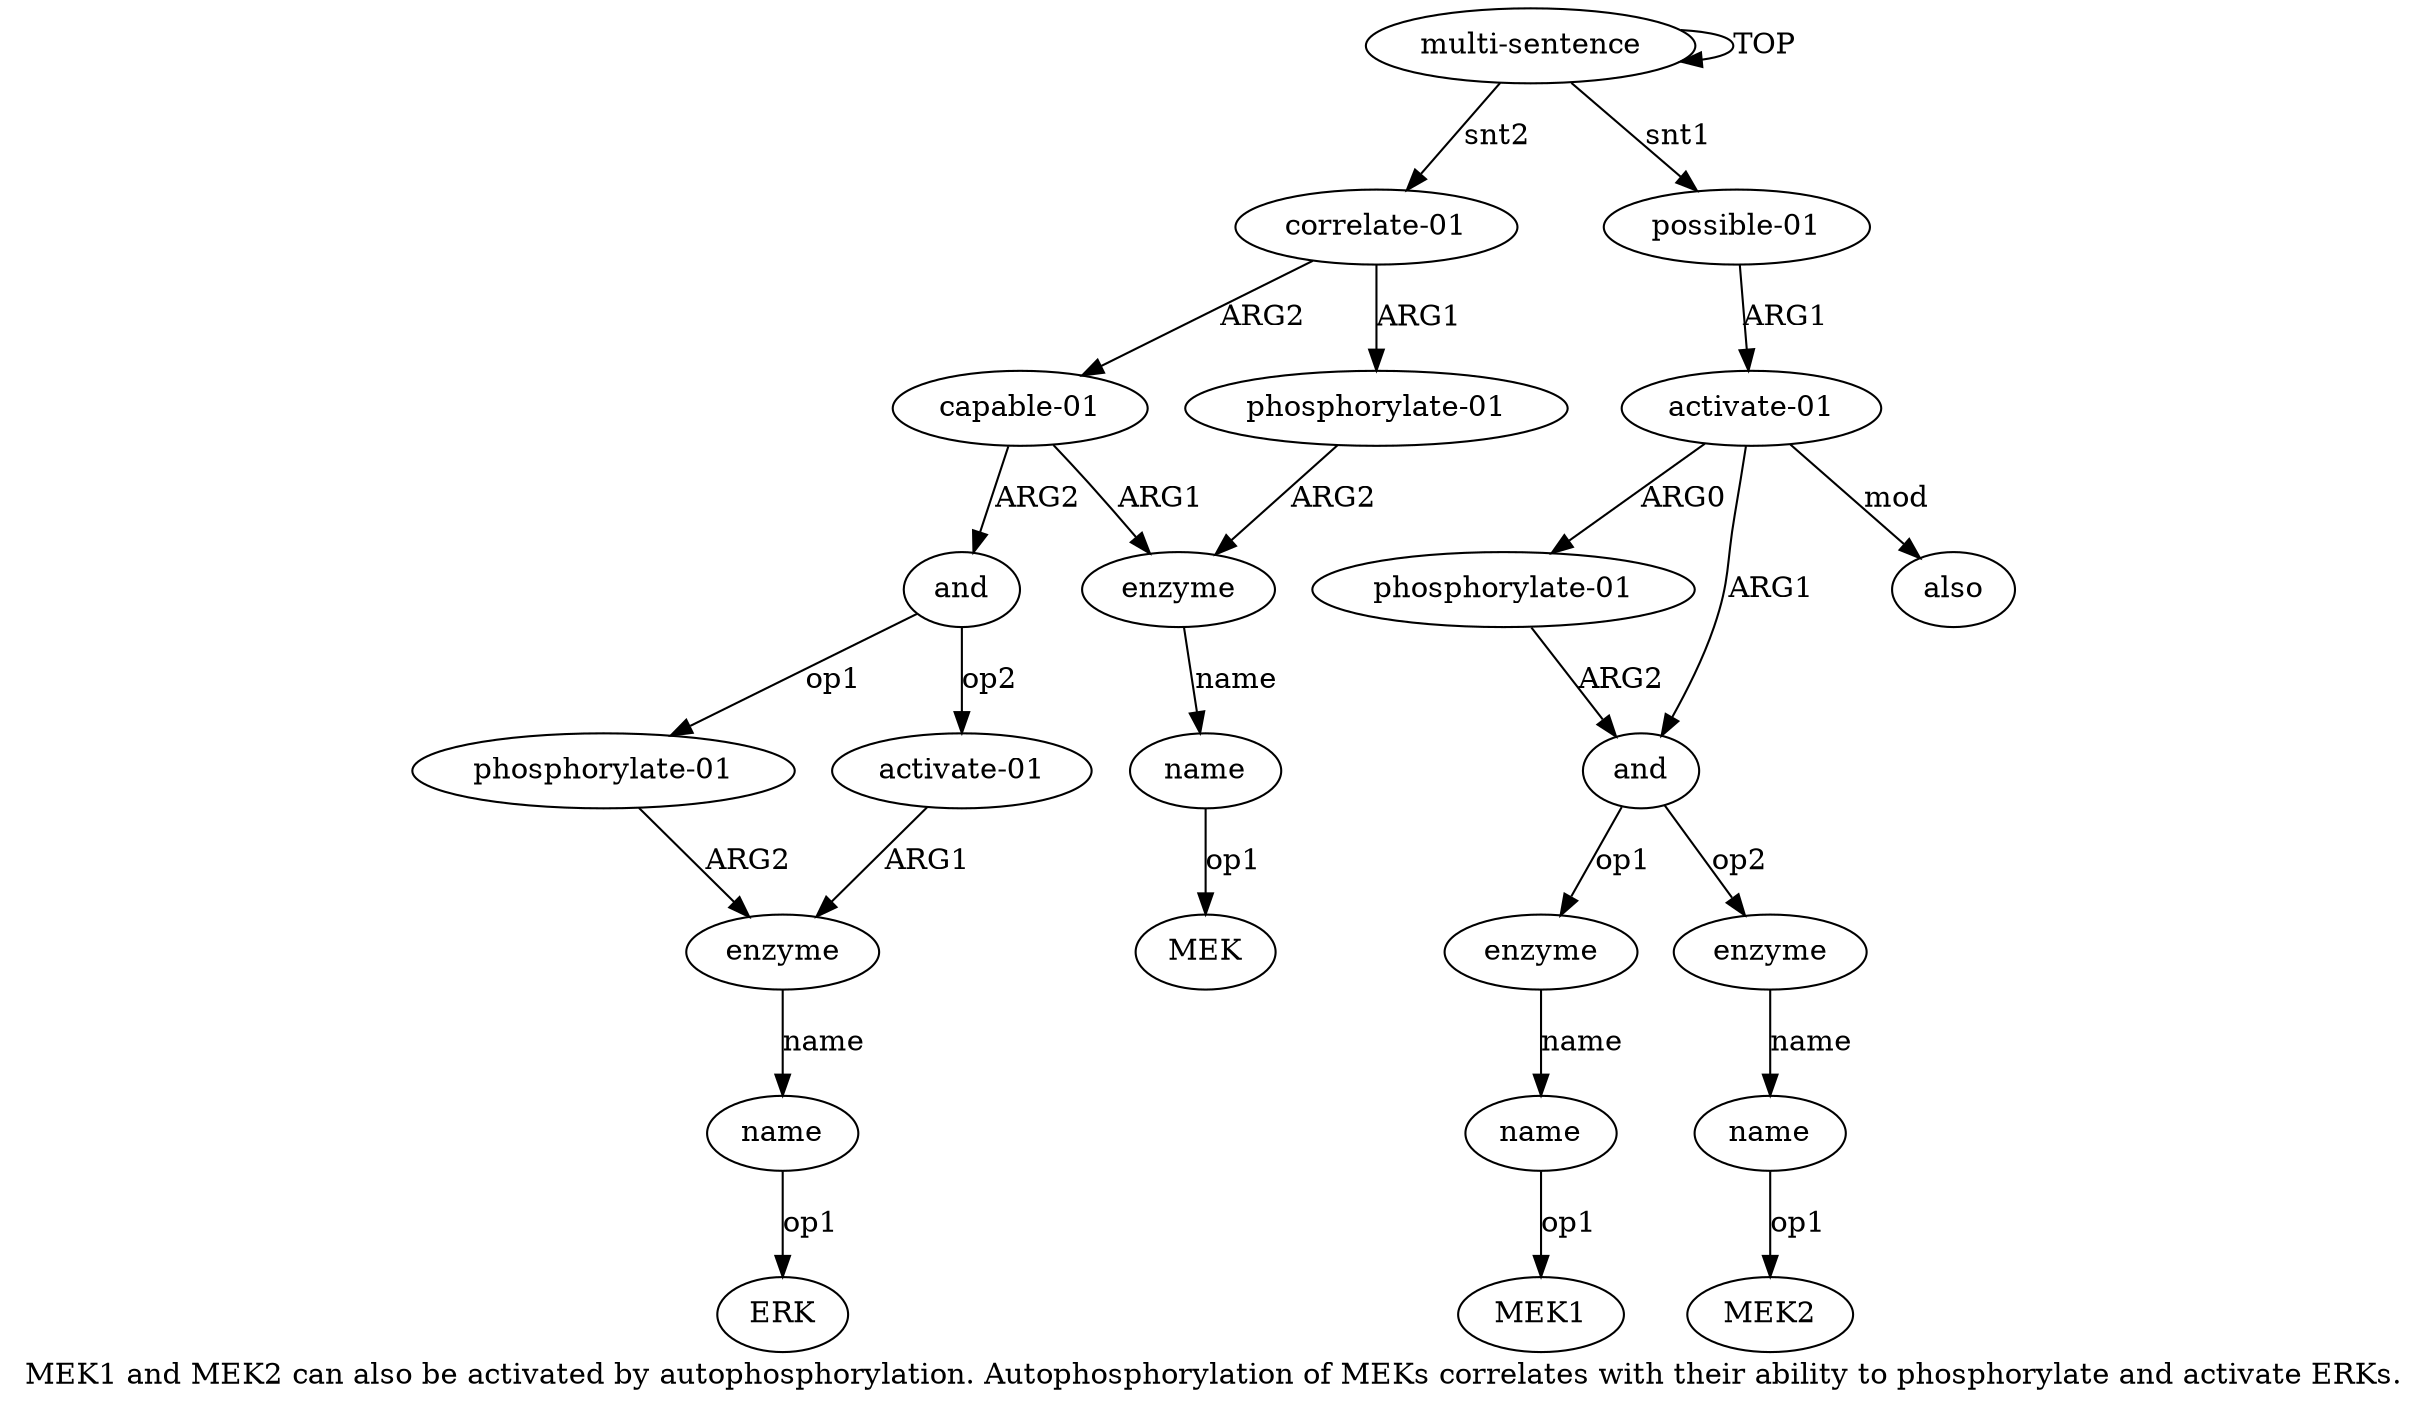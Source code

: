 digraph  {
	graph [label="MEK1 and MEK2 can also be activated by autophosphorylation. Autophosphorylation of MEKs correlates with their ability to phosphorylate \
and activate ERKs."];
	node [label="\N"];
	"a6 MEK1"	 [color=black,
		gold_ind=-1,
		gold_label=MEK1,
		label=MEK1,
		test_ind=-1,
		test_label=MEK1];
	"a13 MEK"	 [color=black,
		gold_ind=-1,
		gold_label=MEK,
		label=MEK,
		test_ind=-1,
		test_label=MEK];
	"a18 ERK"	 [color=black,
		gold_ind=-1,
		gold_label=ERK,
		label=ERK,
		test_ind=-1,
		test_label=ERK];
	a15	 [color=black,
		gold_ind=15,
		gold_label=and,
		label=and,
		test_ind=15,
		test_label=and];
	a16	 [color=black,
		gold_ind=16,
		gold_label="phosphorylate-01",
		label="phosphorylate-01",
		test_ind=16,
		test_label="phosphorylate-01"];
	a15 -> a16 [key=0,
	color=black,
	gold_label=op1,
	label=op1,
	test_label=op1];
a19 [color=black,
	gold_ind=19,
	gold_label="activate-01",
	label="activate-01",
	test_ind=19,
	test_label="activate-01"];
a15 -> a19 [key=0,
color=black,
gold_label=op2,
label=op2,
test_label=op2];
a14 [color=black,
gold_ind=14,
gold_label="capable-01",
label="capable-01",
test_ind=14,
test_label="capable-01"];
a14 -> a15 [key=0,
color=black,
gold_label=ARG2,
label=ARG2,
test_label=ARG2];
a12 [color=black,
gold_ind=12,
gold_label=enzyme,
label=enzyme,
test_ind=12,
test_label=enzyme];
a14 -> a12 [key=0,
color=black,
gold_label=ARG1,
label=ARG1,
test_label=ARG1];
a17 [color=black,
gold_ind=17,
gold_label=enzyme,
label=enzyme,
test_ind=17,
test_label=enzyme];
a18 [color=black,
gold_ind=18,
gold_label=name,
label=name,
test_ind=18,
test_label=name];
a17 -> a18 [key=0,
color=black,
gold_label=name,
label=name,
test_label=name];
a16 -> a17 [key=0,
color=black,
gold_label=ARG2,
label=ARG2,
test_label=ARG2];
a11 [color=black,
gold_ind=11,
gold_label="phosphorylate-01",
label="phosphorylate-01",
test_ind=11,
test_label="phosphorylate-01"];
a11 -> a12 [key=0,
color=black,
gold_label=ARG2,
label=ARG2,
test_label=ARG2];
a10 [color=black,
gold_ind=10,
gold_label="correlate-01",
label="correlate-01",
test_ind=10,
test_label="correlate-01"];
a10 -> a14 [key=0,
color=black,
gold_label=ARG2,
label=ARG2,
test_label=ARG2];
a10 -> a11 [key=0,
color=black,
gold_label=ARG1,
label=ARG1,
test_label=ARG1];
a13 [color=black,
gold_ind=13,
gold_label=name,
label=name,
test_ind=13,
test_label=name];
a13 -> "a13 MEK" [key=0,
color=black,
gold_label=op1,
label=op1,
test_label=op1];
a12 -> a13 [key=0,
color=black,
gold_label=name,
label=name,
test_label=name];
a19 -> a17 [key=0,
color=black,
gold_label=ARG1,
label=ARG1,
test_label=ARG1];
a18 -> "a18 ERK" [key=0,
color=black,
gold_label=op1,
label=op1,
test_label=op1];
a1 [color=black,
gold_ind=1,
gold_label="possible-01",
label="possible-01",
test_ind=1,
test_label="possible-01"];
a2 [color=black,
gold_ind=2,
gold_label="activate-01",
label="activate-01",
test_ind=2,
test_label="activate-01"];
a1 -> a2 [key=0,
color=black,
gold_label=ARG1,
label=ARG1,
test_label=ARG1];
a0 [color=black,
gold_ind=0,
gold_label="multi-sentence",
label="multi-sentence",
test_ind=0,
test_label="multi-sentence"];
a0 -> a10 [key=0,
color=black,
gold_label=snt2,
label=snt2,
test_label=snt2];
a0 -> a1 [key=0,
color=black,
gold_label=snt1,
label=snt1,
test_label=snt1];
a0 -> a0 [key=0,
color=black,
gold_label=TOP,
label=TOP,
test_label=TOP];
a3 [color=black,
gold_ind=3,
gold_label="phosphorylate-01",
label="phosphorylate-01",
test_ind=3,
test_label="phosphorylate-01"];
a4 [color=black,
gold_ind=4,
gold_label=and,
label=and,
test_ind=4,
test_label=and];
a3 -> a4 [key=0,
color=black,
gold_label=ARG2,
label=ARG2,
test_label=ARG2];
a2 -> a3 [key=0,
color=black,
gold_label=ARG0,
label=ARG0,
test_label=ARG0];
a2 -> a4 [key=0,
color=black,
gold_label=ARG1,
label=ARG1,
test_label=ARG1];
a9 [color=black,
gold_ind=9,
gold_label=also,
label=also,
test_ind=9,
test_label=also];
a2 -> a9 [key=0,
color=black,
gold_label=mod,
label=mod,
test_label=mod];
a5 [color=black,
gold_ind=5,
gold_label=enzyme,
label=enzyme,
test_ind=5,
test_label=enzyme];
a6 [color=black,
gold_ind=6,
gold_label=name,
label=name,
test_ind=6,
test_label=name];
a5 -> a6 [key=0,
color=black,
gold_label=name,
label=name,
test_label=name];
a4 -> a5 [key=0,
color=black,
gold_label=op1,
label=op1,
test_label=op1];
a7 [color=black,
gold_ind=7,
gold_label=enzyme,
label=enzyme,
test_ind=7,
test_label=enzyme];
a4 -> a7 [key=0,
color=black,
gold_label=op2,
label=op2,
test_label=op2];
a8 [color=black,
gold_ind=8,
gold_label=name,
label=name,
test_ind=8,
test_label=name];
a7 -> a8 [key=0,
color=black,
gold_label=name,
label=name,
test_label=name];
a6 -> "a6 MEK1" [key=0,
color=black,
gold_label=op1,
label=op1,
test_label=op1];
"a8 MEK2" [color=black,
gold_ind=-1,
gold_label=MEK2,
label=MEK2,
test_ind=-1,
test_label=MEK2];
a8 -> "a8 MEK2" [key=0,
color=black,
gold_label=op1,
label=op1,
test_label=op1];
}
